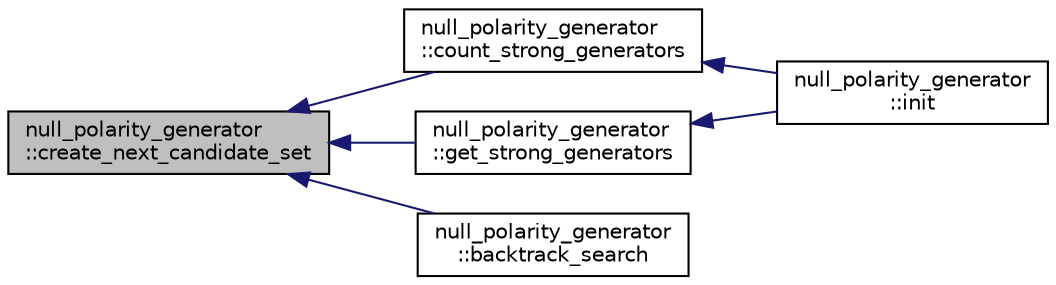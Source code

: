 digraph "null_polarity_generator::create_next_candidate_set"
{
  edge [fontname="Helvetica",fontsize="10",labelfontname="Helvetica",labelfontsize="10"];
  node [fontname="Helvetica",fontsize="10",shape=record];
  rankdir="LR";
  Node47 [label="null_polarity_generator\l::create_next_candidate_set",height=0.2,width=0.4,color="black", fillcolor="grey75", style="filled", fontcolor="black"];
  Node47 -> Node48 [dir="back",color="midnightblue",fontsize="10",style="solid",fontname="Helvetica"];
  Node48 [label="null_polarity_generator\l::count_strong_generators",height=0.2,width=0.4,color="black", fillcolor="white", style="filled",URL="$df/db3/classnull__polarity__generator.html#a20fe959b6b3327157126eb4468bf028b"];
  Node48 -> Node49 [dir="back",color="midnightblue",fontsize="10",style="solid",fontname="Helvetica"];
  Node49 [label="null_polarity_generator\l::init",height=0.2,width=0.4,color="black", fillcolor="white", style="filled",URL="$df/db3/classnull__polarity__generator.html#acb3572953351234f30a9a73debb27646"];
  Node47 -> Node50 [dir="back",color="midnightblue",fontsize="10",style="solid",fontname="Helvetica"];
  Node50 [label="null_polarity_generator\l::get_strong_generators",height=0.2,width=0.4,color="black", fillcolor="white", style="filled",URL="$df/db3/classnull__polarity__generator.html#a666d587704898cfe3a38b24af1a7052c"];
  Node50 -> Node49 [dir="back",color="midnightblue",fontsize="10",style="solid",fontname="Helvetica"];
  Node47 -> Node51 [dir="back",color="midnightblue",fontsize="10",style="solid",fontname="Helvetica"];
  Node51 [label="null_polarity_generator\l::backtrack_search",height=0.2,width=0.4,color="black", fillcolor="white", style="filled",URL="$df/db3/classnull__polarity__generator.html#aff7586e34e067de18575680e72ac9833"];
}
